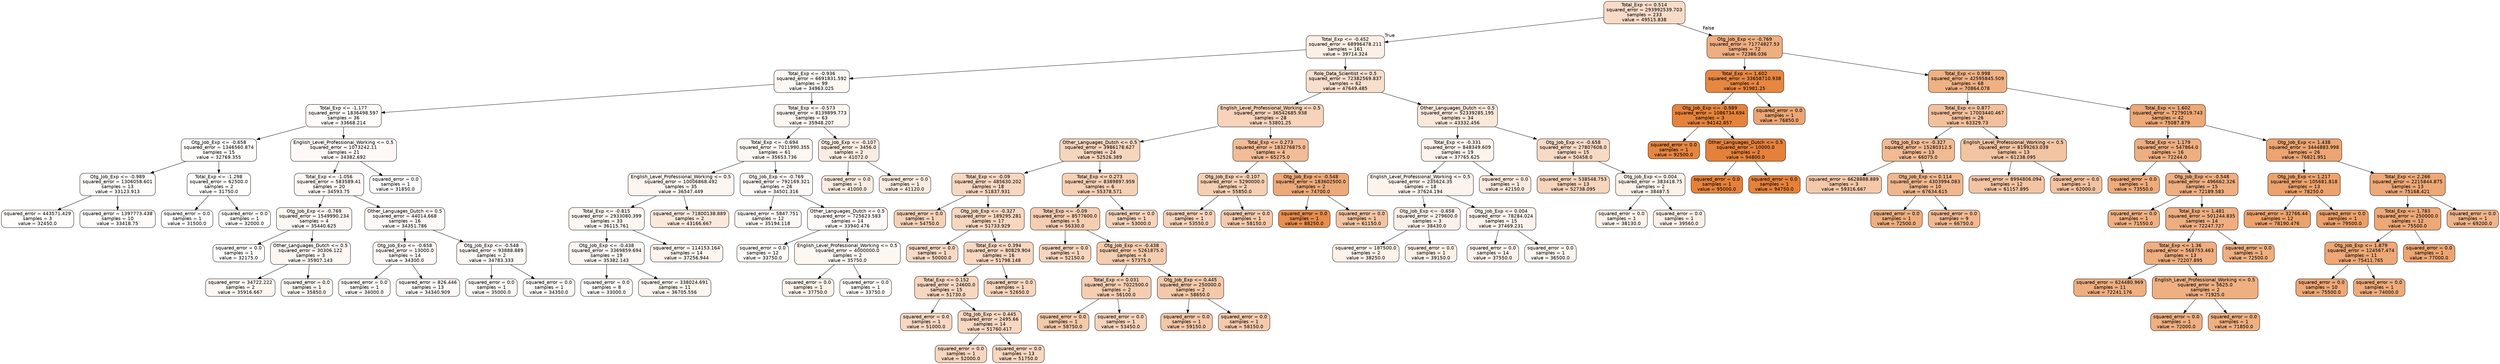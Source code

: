 digraph Tree {
node [shape=box, style="filled, rounded", color="black", fontname="helvetica"] ;
edge [fontname="helvetica"] ;
0 [label="Total_Exp <= 0.514\nsquared_error = 293992539.703\nsamples = 233\nvalue = 49515.838", fillcolor="#f8dbc7"] ;
1 [label="Total_Exp <= -0.452\nsquared_error = 68996478.211\nsamples = 161\nvalue = 39714.324", fillcolor="#fcefe5"] ;
0 -> 1 [labeldistance=2.5, labelangle=45, headlabel="True"] ;
2 [label="Total_Exp <= -0.936\nsquared_error = 6691831.592\nsamples = 99\nvalue = 34963.025", fillcolor="#fef8f4"] ;
1 -> 2 ;
3 [label="Total_Exp <= -1.177\nsquared_error = 1836498.597\nsamples = 36\nvalue = 33668.214", fillcolor="#fefbf8"] ;
2 -> 3 ;
4 [label="Otg_Job_Exp <= -0.658\nsquared_error = 1346560.874\nsamples = 15\nvalue = 32769.355", fillcolor="#fefcfb"] ;
3 -> 4 ;
5 [label="Otg_Job_Exp <= -0.989\nsquared_error = 1306058.601\nsamples = 13\nvalue = 33123.913", fillcolor="#fefcfa"] ;
4 -> 5 ;
6 [label="squared_error = 443571.429\nsamples = 3\nvalue = 32450.0", fillcolor="#fffdfc"] ;
5 -> 6 ;
7 [label="squared_error = 1397773.438\nsamples = 10\nvalue = 33418.75", fillcolor="#fefbf9"] ;
5 -> 7 ;
8 [label="Total_Exp <= -1.298\nsquared_error = 62500.0\nsamples = 2\nvalue = 31750.0", fillcolor="#fffffe"] ;
4 -> 8 ;
9 [label="squared_error = 0.0\nsamples = 1\nvalue = 31500.0", fillcolor="#ffffff"] ;
8 -> 9 ;
10 [label="squared_error = 0.0\nsamples = 1\nvalue = 32000.0", fillcolor="#fffefd"] ;
8 -> 10 ;
11 [label="English_Level_Professional_Working <= 0.5\nsquared_error = 1073242.11\nsamples = 21\nvalue = 34382.692", fillcolor="#fef9f6"] ;
3 -> 11 ;
12 [label="Total_Exp <= -1.056\nsquared_error = 583589.41\nsamples = 20\nvalue = 34593.75", fillcolor="#fef9f5"] ;
11 -> 12 ;
13 [label="Otg_Job_Exp <= -0.769\nsquared_error = 1549990.234\nsamples = 4\nvalue = 35440.625", fillcolor="#fdf7f3"] ;
12 -> 13 ;
14 [label="squared_error = 0.0\nsamples = 1\nvalue = 32175.0", fillcolor="#fffefd"] ;
13 -> 14 ;
15 [label="Other_Languages_Dutch <= 0.5\nsquared_error = 30306.122\nsamples = 3\nvalue = 35907.143", fillcolor="#fdf6f1"] ;
13 -> 15 ;
16 [label="squared_error = 34722.222\nsamples = 2\nvalue = 35916.667", fillcolor="#fdf6f1"] ;
15 -> 16 ;
17 [label="squared_error = 0.0\nsamples = 1\nvalue = 35850.0", fillcolor="#fdf6f1"] ;
15 -> 17 ;
18 [label="Other_Languages_Dutch <= 0.5\nsquared_error = 44014.668\nsamples = 16\nvalue = 34351.786", fillcolor="#fef9f6"] ;
12 -> 18 ;
19 [label="Otg_Job_Exp <= -0.658\nsquared_error = 13000.0\nsamples = 14\nvalue = 34300.0", fillcolor="#fef9f6"] ;
18 -> 19 ;
20 [label="squared_error = 0.0\nsamples = 1\nvalue = 34000.0", fillcolor="#fefaf7"] ;
19 -> 20 ;
21 [label="squared_error = 826.446\nsamples = 13\nvalue = 34340.909", fillcolor="#fef9f6"] ;
19 -> 21 ;
22 [label="Otg_Job_Exp <= -0.548\nsquared_error = 93888.889\nsamples = 2\nvalue = 34783.333", fillcolor="#fef8f5"] ;
18 -> 22 ;
23 [label="squared_error = 0.0\nsamples = 1\nvalue = 35000.0", fillcolor="#fef8f4"] ;
22 -> 23 ;
24 [label="squared_error = 0.0\nsamples = 1\nvalue = 34350.0", fillcolor="#fef9f6"] ;
22 -> 24 ;
25 [label="squared_error = 0.0\nsamples = 1\nvalue = 31850.0", fillcolor="#fffefe"] ;
11 -> 25 ;
26 [label="Total_Exp <= -0.573\nsquared_error = 8139899.773\nsamples = 63\nvalue = 35948.207", fillcolor="#fdf6f1"] ;
2 -> 26 ;
27 [label="Total_Exp <= -0.694\nsquared_error = 7011990.355\nsamples = 61\nvalue = 35653.736", fillcolor="#fdf7f2"] ;
26 -> 27 ;
28 [label="English_Level_Professional_Working <= 0.5\nsquared_error = 10006868.492\nsamples = 35\nvalue = 36547.449", fillcolor="#fdf5ef"] ;
27 -> 28 ;
29 [label="Total_Exp <= -0.815\nsquared_error = 2933080.399\nsamples = 33\nvalue = 36115.761", fillcolor="#fdf6f1"] ;
28 -> 29 ;
30 [label="Otg_Job_Exp <= -0.438\nsquared_error = 3369859.694\nsamples = 19\nvalue = 35382.143", fillcolor="#fdf7f3"] ;
29 -> 30 ;
31 [label="squared_error = 0.0\nsamples = 8\nvalue = 33000.0", fillcolor="#fefcfa"] ;
30 -> 31 ;
32 [label="squared_error = 338024.691\nsamples = 11\nvalue = 36705.556", fillcolor="#fdf5ef"] ;
30 -> 32 ;
33 [label="squared_error = 114153.164\nsamples = 14\nvalue = 37256.944", fillcolor="#fdf4ed"] ;
29 -> 33 ;
34 [label="squared_error = 71800138.889\nsamples = 2\nvalue = 43166.667", fillcolor="#fae8db"] ;
28 -> 34 ;
35 [label="Otg_Job_Exp <= -0.769\nsquared_error = 792169.321\nsamples = 26\nvalue = 34501.316", fillcolor="#fef9f6"] ;
27 -> 35 ;
36 [label="squared_error = 5847.751\nsamples = 12\nvalue = 35194.118", fillcolor="#fdf8f3"] ;
35 -> 36 ;
37 [label="Other_Languages_Dutch <= 0.5\nsquared_error = 725623.583\nsamples = 14\nvalue = 33940.476", fillcolor="#fefaf7"] ;
35 -> 37 ;
38 [label="squared_error = 0.0\nsamples = 12\nvalue = 33750.0", fillcolor="#fefbf8"] ;
37 -> 38 ;
39 [label="English_Level_Professional_Working <= 0.5\nsquared_error = 4000000.0\nsamples = 2\nvalue = 35750.0", fillcolor="#fdf7f2"] ;
37 -> 39 ;
40 [label="squared_error = 0.0\nsamples = 1\nvalue = 37750.0", fillcolor="#fcf3ec"] ;
39 -> 40 ;
41 [label="squared_error = 0.0\nsamples = 1\nvalue = 33750.0", fillcolor="#fefbf8"] ;
39 -> 41 ;
42 [label="Otg_Job_Exp <= -0.107\nsquared_error = 3456.0\nsamples = 2\nvalue = 41072.0", fillcolor="#fbece1"] ;
26 -> 42 ;
43 [label="squared_error = 0.0\nsamples = 1\nvalue = 41000.0", fillcolor="#fbece1"] ;
42 -> 43 ;
44 [label="squared_error = 0.0\nsamples = 1\nvalue = 41120.0", fillcolor="#fbece1"] ;
42 -> 44 ;
45 [label="Role_Data_Scientist <= 0.5\nsquared_error = 72382569.837\nsamples = 62\nvalue = 47649.485", fillcolor="#f8dfcd"] ;
1 -> 45 ;
46 [label="English_Level_Professional_Working <= 0.5\nsquared_error = 36542685.938\nsamples = 28\nvalue = 53801.25", fillcolor="#f6d3b9"] ;
45 -> 46 ;
47 [label="Other_Languages_Dutch <= 0.5\nsquared_error = 3986178.627\nsamples = 24\nvalue = 52526.389", fillcolor="#f6d5bd"] ;
46 -> 47 ;
48 [label="Total_Exp <= -0.09\nsquared_error = 485630.202\nsamples = 18\nvalue = 51837.931", fillcolor="#f7d7c0"] ;
47 -> 48 ;
49 [label="squared_error = 0.0\nsamples = 1\nvalue = 54750.0", fillcolor="#f5d1b7"] ;
48 -> 49 ;
50 [label="Otg_Job_Exp <= -0.327\nsquared_error = 189295.281\nsamples = 17\nvalue = 51733.929", fillcolor="#f7d7c0"] ;
48 -> 50 ;
51 [label="squared_error = 0.0\nsamples = 1\nvalue = 50000.0", fillcolor="#f7dac5"] ;
50 -> 51 ;
52 [label="Total_Exp <= 0.394\nsquared_error = 80829.904\nsamples = 16\nvalue = 51798.148", fillcolor="#f7d7c0"] ;
50 -> 52 ;
53 [label="Total_Exp <= 0.152\nsquared_error = 24600.0\nsamples = 15\nvalue = 51730.0", fillcolor="#f7d7c0"] ;
52 -> 53 ;
54 [label="squared_error = 0.0\nsamples = 1\nvalue = 51000.0", fillcolor="#f7d8c2"] ;
53 -> 54 ;
55 [label="Otg_Job_Exp <= 0.445\nsquared_error = 2495.66\nsamples = 14\nvalue = 51760.417", fillcolor="#f7d7c0"] ;
53 -> 55 ;
56 [label="squared_error = 0.0\nsamples = 1\nvalue = 52000.0", fillcolor="#f7d6bf"] ;
55 -> 56 ;
57 [label="squared_error = 0.0\nsamples = 13\nvalue = 51750.0", fillcolor="#f7d7c0"] ;
55 -> 57 ;
58 [label="squared_error = 0.0\nsamples = 1\nvalue = 52650.0", fillcolor="#f6d5bd"] ;
52 -> 58 ;
59 [label="Total_Exp <= 0.273\nsquared_error = 8389897.959\nsamples = 6\nvalue = 55378.571", fillcolor="#f5d0b5"] ;
47 -> 59 ;
60 [label="Total_Exp <= -0.09\nsquared_error = 8577600.0\nsamples = 5\nvalue = 56330.0", fillcolor="#f5ceb2"] ;
59 -> 60 ;
61 [label="squared_error = 0.0\nsamples = 1\nvalue = 52150.0", fillcolor="#f7d6bf"] ;
60 -> 61 ;
62 [label="Otg_Job_Exp <= -0.438\nsquared_error = 5261875.0\nsamples = 4\nvalue = 57375.0", fillcolor="#f4ccae"] ;
60 -> 62 ;
63 [label="Total_Exp <= 0.031\nsquared_error = 7022500.0\nsamples = 2\nvalue = 56100.0", fillcolor="#f5ceb2"] ;
62 -> 63 ;
64 [label="squared_error = 0.0\nsamples = 1\nvalue = 58750.0", fillcolor="#f4c9aa"] ;
63 -> 64 ;
65 [label="squared_error = 0.0\nsamples = 1\nvalue = 53450.0", fillcolor="#f6d3bb"] ;
63 -> 65 ;
66 [label="Otg_Job_Exp <= 0.445\nsquared_error = 250000.0\nsamples = 2\nvalue = 58650.0", fillcolor="#f4c9aa"] ;
62 -> 66 ;
67 [label="squared_error = 0.0\nsamples = 1\nvalue = 59150.0", fillcolor="#f4c8a9"] ;
66 -> 67 ;
68 [label="squared_error = 0.0\nsamples = 1\nvalue = 58150.0", fillcolor="#f4caac"] ;
66 -> 68 ;
69 [label="squared_error = 0.0\nsamples = 1\nvalue = 53000.0", fillcolor="#f6d4bc"] ;
59 -> 69 ;
70 [label="Total_Exp <= 0.273\nsquared_error = 183276875.0\nsamples = 4\nvalue = 65275.0", fillcolor="#f1bc96"] ;
46 -> 70 ;
71 [label="Otg_Job_Exp <= -0.107\nsquared_error = 5290000.0\nsamples = 2\nvalue = 55850.0", fillcolor="#f5cfb3"] ;
70 -> 71 ;
72 [label="squared_error = 0.0\nsamples = 1\nvalue = 53550.0", fillcolor="#f6d3ba"] ;
71 -> 72 ;
73 [label="squared_error = 0.0\nsamples = 1\nvalue = 58150.0", fillcolor="#f4caac"] ;
71 -> 73 ;
74 [label="Otg_Job_Exp <= -0.548\nsquared_error = 183602500.0\nsamples = 2\nvalue = 74700.0", fillcolor="#eda978"] ;
70 -> 74 ;
75 [label="squared_error = 0.0\nsamples = 1\nvalue = 88250.0", fillcolor="#e88e4e"] ;
74 -> 75 ;
76 [label="squared_error = 0.0\nsamples = 1\nvalue = 61150.0", fillcolor="#f3c4a3"] ;
74 -> 76 ;
77 [label="Other_Languages_Dutch <= 0.5\nsquared_error = 52339285.195\nsamples = 34\nvalue = 43332.456", fillcolor="#fae8da"] ;
45 -> 77 ;
78 [label="Total_Exp <= -0.331\nsquared_error = 848349.609\nsamples = 19\nvalue = 37765.625", fillcolor="#fcf3eb"] ;
77 -> 78 ;
79 [label="English_Level_Professional_Working <= 0.5\nsquared_error = 235624.35\nsamples = 18\nvalue = 37624.194", fillcolor="#fcf3ec"] ;
78 -> 79 ;
80 [label="Otg_Job_Exp <= -0.658\nsquared_error = 279600.0\nsamples = 3\nvalue = 38430.0", fillcolor="#fcf1e9"] ;
79 -> 80 ;
81 [label="squared_error = 187500.0\nsamples = 2\nvalue = 38250.0", fillcolor="#fcf2ea"] ;
80 -> 81 ;
82 [label="squared_error = 0.0\nsamples = 1\nvalue = 39150.0", fillcolor="#fcf0e7"] ;
80 -> 82 ;
83 [label="Otg_Job_Exp <= 0.004\nsquared_error = 78284.024\nsamples = 15\nvalue = 37469.231", fillcolor="#fdf3ec"] ;
79 -> 83 ;
84 [label="squared_error = 0.0\nsamples = 14\nvalue = 37550.0", fillcolor="#fdf3ec"] ;
83 -> 84 ;
85 [label="squared_error = 0.0\nsamples = 1\nvalue = 36500.0", fillcolor="#fdf5ef"] ;
83 -> 85 ;
86 [label="squared_error = 0.0\nsamples = 1\nvalue = 42150.0", fillcolor="#fbeade"] ;
78 -> 86 ;
87 [label="Otg_Job_Exp <= -0.658\nsquared_error = 27807608.0\nsamples = 15\nvalue = 50458.0", fillcolor="#f7d9c4"] ;
77 -> 87 ;
88 [label="squared_error = 538548.753\nsamples = 13\nvalue = 52738.095", fillcolor="#f6d5bd"] ;
87 -> 88 ;
89 [label="Otg_Job_Exp <= 0.004\nsquared_error = 383418.75\nsamples = 2\nvalue = 38487.5", fillcolor="#fcf1e9"] ;
87 -> 89 ;
90 [label="squared_error = 0.0\nsamples = 1\nvalue = 38130.0", fillcolor="#fcf2ea"] ;
89 -> 90 ;
91 [label="squared_error = 0.0\nsamples = 1\nvalue = 39560.0", fillcolor="#fcefe6"] ;
89 -> 91 ;
92 [label="Otg_Job_Exp <= -0.769\nsquared_error = 71774827.53\nsamples = 72\nvalue = 72386.036", fillcolor="#eeae80"] ;
0 -> 92 [labeldistance=2.5, labelangle=-45, headlabel="False"] ;
93 [label="Total_Exp <= 1.602\nsquared_error = 33658710.938\nsamples = 4\nvalue = 91981.25", fillcolor="#e68742"] ;
92 -> 93 ;
94 [label="Otg_Job_Exp <= -0.989\nsquared_error = 1086734.694\nsamples = 3\nvalue = 94142.857", fillcolor="#e5833c"] ;
93 -> 94 ;
95 [label="squared_error = 0.0\nsamples = 1\nvalue = 92500.0", fillcolor="#e68641"] ;
94 -> 95 ;
96 [label="Other_Languages_Dutch <= 0.5\nsquared_error = 10000.0\nsamples = 2\nvalue = 94800.0", fillcolor="#e5813a"] ;
94 -> 96 ;
97 [label="squared_error = 0.0\nsamples = 1\nvalue = 95000.0", fillcolor="#e58139"] ;
96 -> 97 ;
98 [label="squared_error = 0.0\nsamples = 1\nvalue = 94750.0", fillcolor="#e5813a"] ;
96 -> 98 ;
99 [label="squared_error = 0.0\nsamples = 1\nvalue = 76850.0", fillcolor="#eca572"] ;
93 -> 99 ;
100 [label="Total_Exp <= 0.998\nsquared_error = 42595845.509\nsamples = 68\nvalue = 70864.078", fillcolor="#efb184"] ;
92 -> 100 ;
101 [label="Total_Exp <= 0.877\nsquared_error = 17003440.467\nsamples = 26\nvalue = 63329.73", fillcolor="#f2c09c"] ;
100 -> 101 ;
102 [label="Otg_Job_Exp <= -0.327\nsquared_error = 15280312.5\nsamples = 13\nvalue = 66075.0", fillcolor="#f1ba93"] ;
101 -> 102 ;
103 [label="squared_error = 6628888.889\nsamples = 3\nvalue = 59316.667", fillcolor="#f4c8a8"] ;
102 -> 103 ;
104 [label="Otg_Job_Exp <= 0.114\nsquared_error = 4303994.083\nsamples = 10\nvalue = 67634.615", fillcolor="#f0b78e"] ;
102 -> 104 ;
105 [label="squared_error = 0.0\nsamples = 1\nvalue = 72500.0", fillcolor="#eeae7f"] ;
104 -> 105 ;
106 [label="squared_error = 0.0\nsamples = 9\nvalue = 66750.0", fillcolor="#f1b991"] ;
104 -> 106 ;
107 [label="English_Level_Professional_Working <= 0.5\nsquared_error = 8199263.039\nsamples = 13\nvalue = 61238.095", fillcolor="#f3c4a2"] ;
101 -> 107 ;
108 [label="squared_error = 8994806.094\nsamples = 12\nvalue = 61157.895", fillcolor="#f3c4a3"] ;
107 -> 108 ;
109 [label="squared_error = 0.0\nsamples = 1\nvalue = 62000.0", fillcolor="#f3c2a0"] ;
107 -> 109 ;
110 [label="Total_Exp <= 1.602\nsquared_error = 7279019.743\nsamples = 42\nvalue = 75087.879", fillcolor="#eda977"] ;
100 -> 110 ;
111 [label="Total_Exp <= 1.179\nsquared_error = 547864.0\nsamples = 16\nvalue = 72244.0", fillcolor="#eeae80"] ;
110 -> 111 ;
112 [label="squared_error = 0.0\nsamples = 1\nvalue = 73550.0", fillcolor="#eeac7c"] ;
111 -> 112 ;
113 [label="Otg_Job_Exp <= -0.548\nsquared_error = 496662.326\nsamples = 15\nvalue = 72189.583", fillcolor="#eeae80"] ;
111 -> 113 ;
114 [label="squared_error = 0.0\nsamples = 1\nvalue = 71550.0", fillcolor="#efb082"] ;
113 -> 114 ;
115 [label="Total_Exp <= 1.481\nsquared_error = 501244.835\nsamples = 14\nvalue = 72247.727", fillcolor="#eeae80"] ;
113 -> 115 ;
116 [label="Total_Exp <= 1.36\nsquared_error = 568753.463\nsamples = 13\nvalue = 72207.895", fillcolor="#eeae80"] ;
115 -> 116 ;
117 [label="squared_error = 624480.969\nsamples = 11\nvalue = 72241.176", fillcolor="#eeae80"] ;
116 -> 117 ;
118 [label="English_Level_Professional_Working <= 0.5\nsquared_error = 5625.0\nsamples = 2\nvalue = 71925.0", fillcolor="#eeaf81"] ;
116 -> 118 ;
119 [label="squared_error = 0.0\nsamples = 1\nvalue = 72000.0", fillcolor="#eeaf81"] ;
118 -> 119 ;
120 [label="squared_error = 0.0\nsamples = 1\nvalue = 71850.0", fillcolor="#eeaf81"] ;
118 -> 120 ;
121 [label="squared_error = 0.0\nsamples = 1\nvalue = 72500.0", fillcolor="#eeae7f"] ;
115 -> 121 ;
122 [label="Otg_Job_Exp <= 1.438\nsquared_error = 3444883.998\nsamples = 26\nvalue = 76821.951", fillcolor="#eca572"] ;
110 -> 122 ;
123 [label="Otg_Job_Exp <= 1.217\nsquared_error = 105681.818\nsamples = 13\nvalue = 78250.0", fillcolor="#eca26d"] ;
122 -> 123 ;
124 [label="squared_error = 32766.44\nsamples = 12\nvalue = 78190.476", fillcolor="#eca26d"] ;
123 -> 124 ;
125 [label="squared_error = 0.0\nsamples = 1\nvalue = 79500.0", fillcolor="#eba069"] ;
123 -> 125 ;
126 [label="Total_Exp <= 2.266\nsquared_error = 2215844.875\nsamples = 13\nvalue = 75168.421", fillcolor="#eda877"] ;
122 -> 126 ;
127 [label="Total_Exp <= 1.783\nsquared_error = 250000.0\nsamples = 12\nvalue = 75500.0", fillcolor="#eda876"] ;
126 -> 127 ;
128 [label="Otg_Job_Exp <= 1.879\nsquared_error = 124567.474\nsamples = 11\nvalue = 75411.765", fillcolor="#eda876"] ;
127 -> 128 ;
129 [label="squared_error = 0.0\nsamples = 10\nvalue = 75500.0", fillcolor="#eda876"] ;
128 -> 129 ;
130 [label="squared_error = 0.0\nsamples = 1\nvalue = 74000.0", fillcolor="#eeab7a"] ;
128 -> 130 ;
131 [label="squared_error = 0.0\nsamples = 1\nvalue = 77000.0", fillcolor="#eca571"] ;
127 -> 131 ;
132 [label="squared_error = 0.0\nsamples = 1\nvalue = 69200.0", fillcolor="#f0b489"] ;
126 -> 132 ;
}
